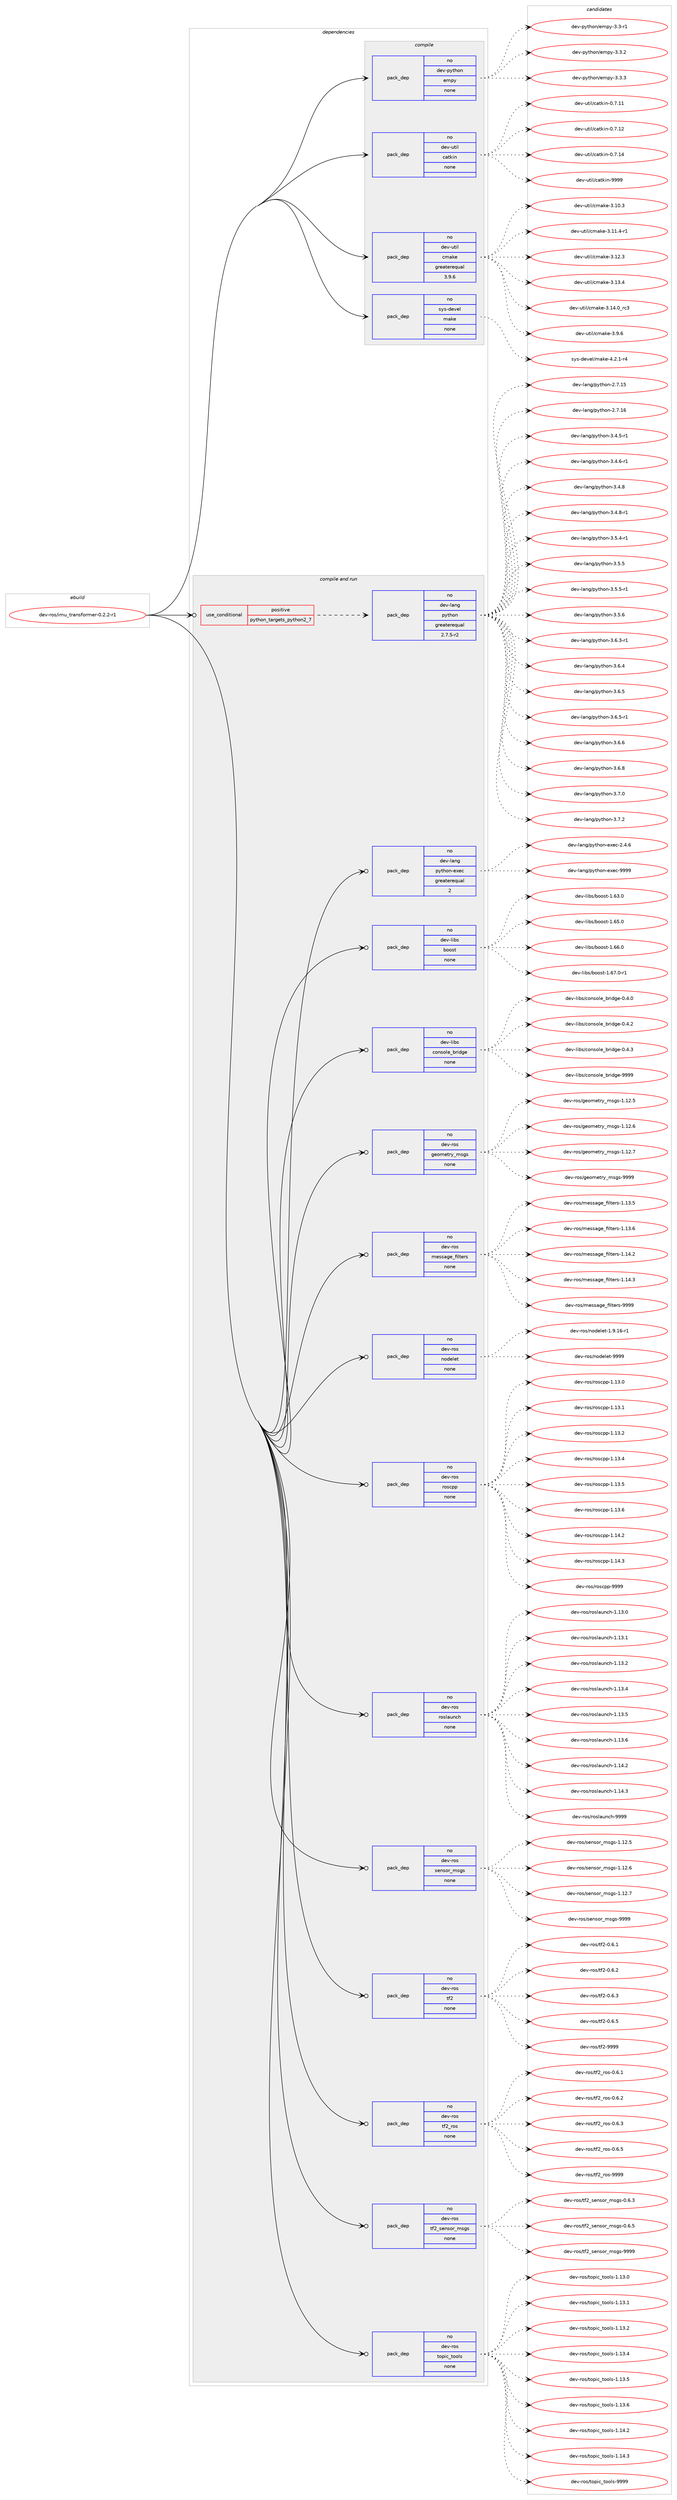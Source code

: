 digraph prolog {

# *************
# Graph options
# *************

newrank=true;
concentrate=true;
compound=true;
graph [rankdir=LR,fontname=Helvetica,fontsize=10,ranksep=1.5];#, ranksep=2.5, nodesep=0.2];
edge  [arrowhead=vee];
node  [fontname=Helvetica,fontsize=10];

# **********
# The ebuild
# **********

subgraph cluster_leftcol {
color=gray;
rank=same;
label=<<i>ebuild</i>>;
id [label="dev-ros/imu_transformer-0.2.2-r1", color=red, width=4, href="../dev-ros/imu_transformer-0.2.2-r1.svg"];
}

# ****************
# The dependencies
# ****************

subgraph cluster_midcol {
color=gray;
label=<<i>dependencies</i>>;
subgraph cluster_compile {
fillcolor="#eeeeee";
style=filled;
label=<<i>compile</i>>;
subgraph pack1045848 {
dependency1457982 [label=<<TABLE BORDER="0" CELLBORDER="1" CELLSPACING="0" CELLPADDING="4" WIDTH="220"><TR><TD ROWSPAN="6" CELLPADDING="30">pack_dep</TD></TR><TR><TD WIDTH="110">no</TD></TR><TR><TD>dev-python</TD></TR><TR><TD>empy</TD></TR><TR><TD>none</TD></TR><TR><TD></TD></TR></TABLE>>, shape=none, color=blue];
}
id:e -> dependency1457982:w [weight=20,style="solid",arrowhead="vee"];
subgraph pack1045849 {
dependency1457983 [label=<<TABLE BORDER="0" CELLBORDER="1" CELLSPACING="0" CELLPADDING="4" WIDTH="220"><TR><TD ROWSPAN="6" CELLPADDING="30">pack_dep</TD></TR><TR><TD WIDTH="110">no</TD></TR><TR><TD>dev-util</TD></TR><TR><TD>catkin</TD></TR><TR><TD>none</TD></TR><TR><TD></TD></TR></TABLE>>, shape=none, color=blue];
}
id:e -> dependency1457983:w [weight=20,style="solid",arrowhead="vee"];
subgraph pack1045850 {
dependency1457984 [label=<<TABLE BORDER="0" CELLBORDER="1" CELLSPACING="0" CELLPADDING="4" WIDTH="220"><TR><TD ROWSPAN="6" CELLPADDING="30">pack_dep</TD></TR><TR><TD WIDTH="110">no</TD></TR><TR><TD>dev-util</TD></TR><TR><TD>cmake</TD></TR><TR><TD>greaterequal</TD></TR><TR><TD>3.9.6</TD></TR></TABLE>>, shape=none, color=blue];
}
id:e -> dependency1457984:w [weight=20,style="solid",arrowhead="vee"];
subgraph pack1045851 {
dependency1457985 [label=<<TABLE BORDER="0" CELLBORDER="1" CELLSPACING="0" CELLPADDING="4" WIDTH="220"><TR><TD ROWSPAN="6" CELLPADDING="30">pack_dep</TD></TR><TR><TD WIDTH="110">no</TD></TR><TR><TD>sys-devel</TD></TR><TR><TD>make</TD></TR><TR><TD>none</TD></TR><TR><TD></TD></TR></TABLE>>, shape=none, color=blue];
}
id:e -> dependency1457985:w [weight=20,style="solid",arrowhead="vee"];
}
subgraph cluster_compileandrun {
fillcolor="#eeeeee";
style=filled;
label=<<i>compile and run</i>>;
subgraph cond388744 {
dependency1457986 [label=<<TABLE BORDER="0" CELLBORDER="1" CELLSPACING="0" CELLPADDING="4"><TR><TD ROWSPAN="3" CELLPADDING="10">use_conditional</TD></TR><TR><TD>positive</TD></TR><TR><TD>python_targets_python2_7</TD></TR></TABLE>>, shape=none, color=red];
subgraph pack1045852 {
dependency1457987 [label=<<TABLE BORDER="0" CELLBORDER="1" CELLSPACING="0" CELLPADDING="4" WIDTH="220"><TR><TD ROWSPAN="6" CELLPADDING="30">pack_dep</TD></TR><TR><TD WIDTH="110">no</TD></TR><TR><TD>dev-lang</TD></TR><TR><TD>python</TD></TR><TR><TD>greaterequal</TD></TR><TR><TD>2.7.5-r2</TD></TR></TABLE>>, shape=none, color=blue];
}
dependency1457986:e -> dependency1457987:w [weight=20,style="dashed",arrowhead="vee"];
}
id:e -> dependency1457986:w [weight=20,style="solid",arrowhead="odotvee"];
subgraph pack1045853 {
dependency1457988 [label=<<TABLE BORDER="0" CELLBORDER="1" CELLSPACING="0" CELLPADDING="4" WIDTH="220"><TR><TD ROWSPAN="6" CELLPADDING="30">pack_dep</TD></TR><TR><TD WIDTH="110">no</TD></TR><TR><TD>dev-lang</TD></TR><TR><TD>python-exec</TD></TR><TR><TD>greaterequal</TD></TR><TR><TD>2</TD></TR></TABLE>>, shape=none, color=blue];
}
id:e -> dependency1457988:w [weight=20,style="solid",arrowhead="odotvee"];
subgraph pack1045854 {
dependency1457989 [label=<<TABLE BORDER="0" CELLBORDER="1" CELLSPACING="0" CELLPADDING="4" WIDTH="220"><TR><TD ROWSPAN="6" CELLPADDING="30">pack_dep</TD></TR><TR><TD WIDTH="110">no</TD></TR><TR><TD>dev-libs</TD></TR><TR><TD>boost</TD></TR><TR><TD>none</TD></TR><TR><TD></TD></TR></TABLE>>, shape=none, color=blue];
}
id:e -> dependency1457989:w [weight=20,style="solid",arrowhead="odotvee"];
subgraph pack1045855 {
dependency1457990 [label=<<TABLE BORDER="0" CELLBORDER="1" CELLSPACING="0" CELLPADDING="4" WIDTH="220"><TR><TD ROWSPAN="6" CELLPADDING="30">pack_dep</TD></TR><TR><TD WIDTH="110">no</TD></TR><TR><TD>dev-libs</TD></TR><TR><TD>console_bridge</TD></TR><TR><TD>none</TD></TR><TR><TD></TD></TR></TABLE>>, shape=none, color=blue];
}
id:e -> dependency1457990:w [weight=20,style="solid",arrowhead="odotvee"];
subgraph pack1045856 {
dependency1457991 [label=<<TABLE BORDER="0" CELLBORDER="1" CELLSPACING="0" CELLPADDING="4" WIDTH="220"><TR><TD ROWSPAN="6" CELLPADDING="30">pack_dep</TD></TR><TR><TD WIDTH="110">no</TD></TR><TR><TD>dev-ros</TD></TR><TR><TD>geometry_msgs</TD></TR><TR><TD>none</TD></TR><TR><TD></TD></TR></TABLE>>, shape=none, color=blue];
}
id:e -> dependency1457991:w [weight=20,style="solid",arrowhead="odotvee"];
subgraph pack1045857 {
dependency1457992 [label=<<TABLE BORDER="0" CELLBORDER="1" CELLSPACING="0" CELLPADDING="4" WIDTH="220"><TR><TD ROWSPAN="6" CELLPADDING="30">pack_dep</TD></TR><TR><TD WIDTH="110">no</TD></TR><TR><TD>dev-ros</TD></TR><TR><TD>message_filters</TD></TR><TR><TD>none</TD></TR><TR><TD></TD></TR></TABLE>>, shape=none, color=blue];
}
id:e -> dependency1457992:w [weight=20,style="solid",arrowhead="odotvee"];
subgraph pack1045858 {
dependency1457993 [label=<<TABLE BORDER="0" CELLBORDER="1" CELLSPACING="0" CELLPADDING="4" WIDTH="220"><TR><TD ROWSPAN="6" CELLPADDING="30">pack_dep</TD></TR><TR><TD WIDTH="110">no</TD></TR><TR><TD>dev-ros</TD></TR><TR><TD>nodelet</TD></TR><TR><TD>none</TD></TR><TR><TD></TD></TR></TABLE>>, shape=none, color=blue];
}
id:e -> dependency1457993:w [weight=20,style="solid",arrowhead="odotvee"];
subgraph pack1045859 {
dependency1457994 [label=<<TABLE BORDER="0" CELLBORDER="1" CELLSPACING="0" CELLPADDING="4" WIDTH="220"><TR><TD ROWSPAN="6" CELLPADDING="30">pack_dep</TD></TR><TR><TD WIDTH="110">no</TD></TR><TR><TD>dev-ros</TD></TR><TR><TD>roscpp</TD></TR><TR><TD>none</TD></TR><TR><TD></TD></TR></TABLE>>, shape=none, color=blue];
}
id:e -> dependency1457994:w [weight=20,style="solid",arrowhead="odotvee"];
subgraph pack1045860 {
dependency1457995 [label=<<TABLE BORDER="0" CELLBORDER="1" CELLSPACING="0" CELLPADDING="4" WIDTH="220"><TR><TD ROWSPAN="6" CELLPADDING="30">pack_dep</TD></TR><TR><TD WIDTH="110">no</TD></TR><TR><TD>dev-ros</TD></TR><TR><TD>roslaunch</TD></TR><TR><TD>none</TD></TR><TR><TD></TD></TR></TABLE>>, shape=none, color=blue];
}
id:e -> dependency1457995:w [weight=20,style="solid",arrowhead="odotvee"];
subgraph pack1045861 {
dependency1457996 [label=<<TABLE BORDER="0" CELLBORDER="1" CELLSPACING="0" CELLPADDING="4" WIDTH="220"><TR><TD ROWSPAN="6" CELLPADDING="30">pack_dep</TD></TR><TR><TD WIDTH="110">no</TD></TR><TR><TD>dev-ros</TD></TR><TR><TD>sensor_msgs</TD></TR><TR><TD>none</TD></TR><TR><TD></TD></TR></TABLE>>, shape=none, color=blue];
}
id:e -> dependency1457996:w [weight=20,style="solid",arrowhead="odotvee"];
subgraph pack1045862 {
dependency1457997 [label=<<TABLE BORDER="0" CELLBORDER="1" CELLSPACING="0" CELLPADDING="4" WIDTH="220"><TR><TD ROWSPAN="6" CELLPADDING="30">pack_dep</TD></TR><TR><TD WIDTH="110">no</TD></TR><TR><TD>dev-ros</TD></TR><TR><TD>tf2</TD></TR><TR><TD>none</TD></TR><TR><TD></TD></TR></TABLE>>, shape=none, color=blue];
}
id:e -> dependency1457997:w [weight=20,style="solid",arrowhead="odotvee"];
subgraph pack1045863 {
dependency1457998 [label=<<TABLE BORDER="0" CELLBORDER="1" CELLSPACING="0" CELLPADDING="4" WIDTH="220"><TR><TD ROWSPAN="6" CELLPADDING="30">pack_dep</TD></TR><TR><TD WIDTH="110">no</TD></TR><TR><TD>dev-ros</TD></TR><TR><TD>tf2_ros</TD></TR><TR><TD>none</TD></TR><TR><TD></TD></TR></TABLE>>, shape=none, color=blue];
}
id:e -> dependency1457998:w [weight=20,style="solid",arrowhead="odotvee"];
subgraph pack1045864 {
dependency1457999 [label=<<TABLE BORDER="0" CELLBORDER="1" CELLSPACING="0" CELLPADDING="4" WIDTH="220"><TR><TD ROWSPAN="6" CELLPADDING="30">pack_dep</TD></TR><TR><TD WIDTH="110">no</TD></TR><TR><TD>dev-ros</TD></TR><TR><TD>tf2_sensor_msgs</TD></TR><TR><TD>none</TD></TR><TR><TD></TD></TR></TABLE>>, shape=none, color=blue];
}
id:e -> dependency1457999:w [weight=20,style="solid",arrowhead="odotvee"];
subgraph pack1045865 {
dependency1458000 [label=<<TABLE BORDER="0" CELLBORDER="1" CELLSPACING="0" CELLPADDING="4" WIDTH="220"><TR><TD ROWSPAN="6" CELLPADDING="30">pack_dep</TD></TR><TR><TD WIDTH="110">no</TD></TR><TR><TD>dev-ros</TD></TR><TR><TD>topic_tools</TD></TR><TR><TD>none</TD></TR><TR><TD></TD></TR></TABLE>>, shape=none, color=blue];
}
id:e -> dependency1458000:w [weight=20,style="solid",arrowhead="odotvee"];
}
subgraph cluster_run {
fillcolor="#eeeeee";
style=filled;
label=<<i>run</i>>;
}
}

# **************
# The candidates
# **************

subgraph cluster_choices {
rank=same;
color=gray;
label=<<i>candidates</i>>;

subgraph choice1045848 {
color=black;
nodesep=1;
choice1001011184511212111610411111047101109112121455146514511449 [label="dev-python/empy-3.3-r1", color=red, width=4,href="../dev-python/empy-3.3-r1.svg"];
choice1001011184511212111610411111047101109112121455146514650 [label="dev-python/empy-3.3.2", color=red, width=4,href="../dev-python/empy-3.3.2.svg"];
choice1001011184511212111610411111047101109112121455146514651 [label="dev-python/empy-3.3.3", color=red, width=4,href="../dev-python/empy-3.3.3.svg"];
dependency1457982:e -> choice1001011184511212111610411111047101109112121455146514511449:w [style=dotted,weight="100"];
dependency1457982:e -> choice1001011184511212111610411111047101109112121455146514650:w [style=dotted,weight="100"];
dependency1457982:e -> choice1001011184511212111610411111047101109112121455146514651:w [style=dotted,weight="100"];
}
subgraph choice1045849 {
color=black;
nodesep=1;
choice1001011184511711610510847999711610710511045484655464949 [label="dev-util/catkin-0.7.11", color=red, width=4,href="../dev-util/catkin-0.7.11.svg"];
choice1001011184511711610510847999711610710511045484655464950 [label="dev-util/catkin-0.7.12", color=red, width=4,href="../dev-util/catkin-0.7.12.svg"];
choice1001011184511711610510847999711610710511045484655464952 [label="dev-util/catkin-0.7.14", color=red, width=4,href="../dev-util/catkin-0.7.14.svg"];
choice100101118451171161051084799971161071051104557575757 [label="dev-util/catkin-9999", color=red, width=4,href="../dev-util/catkin-9999.svg"];
dependency1457983:e -> choice1001011184511711610510847999711610710511045484655464949:w [style=dotted,weight="100"];
dependency1457983:e -> choice1001011184511711610510847999711610710511045484655464950:w [style=dotted,weight="100"];
dependency1457983:e -> choice1001011184511711610510847999711610710511045484655464952:w [style=dotted,weight="100"];
dependency1457983:e -> choice100101118451171161051084799971161071051104557575757:w [style=dotted,weight="100"];
}
subgraph choice1045850 {
color=black;
nodesep=1;
choice1001011184511711610510847991099710710145514649484651 [label="dev-util/cmake-3.10.3", color=red, width=4,href="../dev-util/cmake-3.10.3.svg"];
choice10010111845117116105108479910997107101455146494946524511449 [label="dev-util/cmake-3.11.4-r1", color=red, width=4,href="../dev-util/cmake-3.11.4-r1.svg"];
choice1001011184511711610510847991099710710145514649504651 [label="dev-util/cmake-3.12.3", color=red, width=4,href="../dev-util/cmake-3.12.3.svg"];
choice1001011184511711610510847991099710710145514649514652 [label="dev-util/cmake-3.13.4", color=red, width=4,href="../dev-util/cmake-3.13.4.svg"];
choice1001011184511711610510847991099710710145514649524648951149951 [label="dev-util/cmake-3.14.0_rc3", color=red, width=4,href="../dev-util/cmake-3.14.0_rc3.svg"];
choice10010111845117116105108479910997107101455146574654 [label="dev-util/cmake-3.9.6", color=red, width=4,href="../dev-util/cmake-3.9.6.svg"];
dependency1457984:e -> choice1001011184511711610510847991099710710145514649484651:w [style=dotted,weight="100"];
dependency1457984:e -> choice10010111845117116105108479910997107101455146494946524511449:w [style=dotted,weight="100"];
dependency1457984:e -> choice1001011184511711610510847991099710710145514649504651:w [style=dotted,weight="100"];
dependency1457984:e -> choice1001011184511711610510847991099710710145514649514652:w [style=dotted,weight="100"];
dependency1457984:e -> choice1001011184511711610510847991099710710145514649524648951149951:w [style=dotted,weight="100"];
dependency1457984:e -> choice10010111845117116105108479910997107101455146574654:w [style=dotted,weight="100"];
}
subgraph choice1045851 {
color=black;
nodesep=1;
choice1151211154510010111810110847109971071014552465046494511452 [label="sys-devel/make-4.2.1-r4", color=red, width=4,href="../sys-devel/make-4.2.1-r4.svg"];
dependency1457985:e -> choice1151211154510010111810110847109971071014552465046494511452:w [style=dotted,weight="100"];
}
subgraph choice1045852 {
color=black;
nodesep=1;
choice10010111845108971101034711212111610411111045504655464953 [label="dev-lang/python-2.7.15", color=red, width=4,href="../dev-lang/python-2.7.15.svg"];
choice10010111845108971101034711212111610411111045504655464954 [label="dev-lang/python-2.7.16", color=red, width=4,href="../dev-lang/python-2.7.16.svg"];
choice1001011184510897110103471121211161041111104551465246534511449 [label="dev-lang/python-3.4.5-r1", color=red, width=4,href="../dev-lang/python-3.4.5-r1.svg"];
choice1001011184510897110103471121211161041111104551465246544511449 [label="dev-lang/python-3.4.6-r1", color=red, width=4,href="../dev-lang/python-3.4.6-r1.svg"];
choice100101118451089711010347112121116104111110455146524656 [label="dev-lang/python-3.4.8", color=red, width=4,href="../dev-lang/python-3.4.8.svg"];
choice1001011184510897110103471121211161041111104551465246564511449 [label="dev-lang/python-3.4.8-r1", color=red, width=4,href="../dev-lang/python-3.4.8-r1.svg"];
choice1001011184510897110103471121211161041111104551465346524511449 [label="dev-lang/python-3.5.4-r1", color=red, width=4,href="../dev-lang/python-3.5.4-r1.svg"];
choice100101118451089711010347112121116104111110455146534653 [label="dev-lang/python-3.5.5", color=red, width=4,href="../dev-lang/python-3.5.5.svg"];
choice1001011184510897110103471121211161041111104551465346534511449 [label="dev-lang/python-3.5.5-r1", color=red, width=4,href="../dev-lang/python-3.5.5-r1.svg"];
choice100101118451089711010347112121116104111110455146534654 [label="dev-lang/python-3.5.6", color=red, width=4,href="../dev-lang/python-3.5.6.svg"];
choice1001011184510897110103471121211161041111104551465446514511449 [label="dev-lang/python-3.6.3-r1", color=red, width=4,href="../dev-lang/python-3.6.3-r1.svg"];
choice100101118451089711010347112121116104111110455146544652 [label="dev-lang/python-3.6.4", color=red, width=4,href="../dev-lang/python-3.6.4.svg"];
choice100101118451089711010347112121116104111110455146544653 [label="dev-lang/python-3.6.5", color=red, width=4,href="../dev-lang/python-3.6.5.svg"];
choice1001011184510897110103471121211161041111104551465446534511449 [label="dev-lang/python-3.6.5-r1", color=red, width=4,href="../dev-lang/python-3.6.5-r1.svg"];
choice100101118451089711010347112121116104111110455146544654 [label="dev-lang/python-3.6.6", color=red, width=4,href="../dev-lang/python-3.6.6.svg"];
choice100101118451089711010347112121116104111110455146544656 [label="dev-lang/python-3.6.8", color=red, width=4,href="../dev-lang/python-3.6.8.svg"];
choice100101118451089711010347112121116104111110455146554648 [label="dev-lang/python-3.7.0", color=red, width=4,href="../dev-lang/python-3.7.0.svg"];
choice100101118451089711010347112121116104111110455146554650 [label="dev-lang/python-3.7.2", color=red, width=4,href="../dev-lang/python-3.7.2.svg"];
dependency1457987:e -> choice10010111845108971101034711212111610411111045504655464953:w [style=dotted,weight="100"];
dependency1457987:e -> choice10010111845108971101034711212111610411111045504655464954:w [style=dotted,weight="100"];
dependency1457987:e -> choice1001011184510897110103471121211161041111104551465246534511449:w [style=dotted,weight="100"];
dependency1457987:e -> choice1001011184510897110103471121211161041111104551465246544511449:w [style=dotted,weight="100"];
dependency1457987:e -> choice100101118451089711010347112121116104111110455146524656:w [style=dotted,weight="100"];
dependency1457987:e -> choice1001011184510897110103471121211161041111104551465246564511449:w [style=dotted,weight="100"];
dependency1457987:e -> choice1001011184510897110103471121211161041111104551465346524511449:w [style=dotted,weight="100"];
dependency1457987:e -> choice100101118451089711010347112121116104111110455146534653:w [style=dotted,weight="100"];
dependency1457987:e -> choice1001011184510897110103471121211161041111104551465346534511449:w [style=dotted,weight="100"];
dependency1457987:e -> choice100101118451089711010347112121116104111110455146534654:w [style=dotted,weight="100"];
dependency1457987:e -> choice1001011184510897110103471121211161041111104551465446514511449:w [style=dotted,weight="100"];
dependency1457987:e -> choice100101118451089711010347112121116104111110455146544652:w [style=dotted,weight="100"];
dependency1457987:e -> choice100101118451089711010347112121116104111110455146544653:w [style=dotted,weight="100"];
dependency1457987:e -> choice1001011184510897110103471121211161041111104551465446534511449:w [style=dotted,weight="100"];
dependency1457987:e -> choice100101118451089711010347112121116104111110455146544654:w [style=dotted,weight="100"];
dependency1457987:e -> choice100101118451089711010347112121116104111110455146544656:w [style=dotted,weight="100"];
dependency1457987:e -> choice100101118451089711010347112121116104111110455146554648:w [style=dotted,weight="100"];
dependency1457987:e -> choice100101118451089711010347112121116104111110455146554650:w [style=dotted,weight="100"];
}
subgraph choice1045853 {
color=black;
nodesep=1;
choice1001011184510897110103471121211161041111104510112010199455046524654 [label="dev-lang/python-exec-2.4.6", color=red, width=4,href="../dev-lang/python-exec-2.4.6.svg"];
choice10010111845108971101034711212111610411111045101120101994557575757 [label="dev-lang/python-exec-9999", color=red, width=4,href="../dev-lang/python-exec-9999.svg"];
dependency1457988:e -> choice1001011184510897110103471121211161041111104510112010199455046524654:w [style=dotted,weight="100"];
dependency1457988:e -> choice10010111845108971101034711212111610411111045101120101994557575757:w [style=dotted,weight="100"];
}
subgraph choice1045854 {
color=black;
nodesep=1;
choice1001011184510810598115479811111111511645494654514648 [label="dev-libs/boost-1.63.0", color=red, width=4,href="../dev-libs/boost-1.63.0.svg"];
choice1001011184510810598115479811111111511645494654534648 [label="dev-libs/boost-1.65.0", color=red, width=4,href="../dev-libs/boost-1.65.0.svg"];
choice1001011184510810598115479811111111511645494654544648 [label="dev-libs/boost-1.66.0", color=red, width=4,href="../dev-libs/boost-1.66.0.svg"];
choice10010111845108105981154798111111115116454946545546484511449 [label="dev-libs/boost-1.67.0-r1", color=red, width=4,href="../dev-libs/boost-1.67.0-r1.svg"];
dependency1457989:e -> choice1001011184510810598115479811111111511645494654514648:w [style=dotted,weight="100"];
dependency1457989:e -> choice1001011184510810598115479811111111511645494654534648:w [style=dotted,weight="100"];
dependency1457989:e -> choice1001011184510810598115479811111111511645494654544648:w [style=dotted,weight="100"];
dependency1457989:e -> choice10010111845108105981154798111111115116454946545546484511449:w [style=dotted,weight="100"];
}
subgraph choice1045855 {
color=black;
nodesep=1;
choice100101118451081059811547991111101151111081019598114105100103101454846524648 [label="dev-libs/console_bridge-0.4.0", color=red, width=4,href="../dev-libs/console_bridge-0.4.0.svg"];
choice100101118451081059811547991111101151111081019598114105100103101454846524650 [label="dev-libs/console_bridge-0.4.2", color=red, width=4,href="../dev-libs/console_bridge-0.4.2.svg"];
choice100101118451081059811547991111101151111081019598114105100103101454846524651 [label="dev-libs/console_bridge-0.4.3", color=red, width=4,href="../dev-libs/console_bridge-0.4.3.svg"];
choice1001011184510810598115479911111011511110810195981141051001031014557575757 [label="dev-libs/console_bridge-9999", color=red, width=4,href="../dev-libs/console_bridge-9999.svg"];
dependency1457990:e -> choice100101118451081059811547991111101151111081019598114105100103101454846524648:w [style=dotted,weight="100"];
dependency1457990:e -> choice100101118451081059811547991111101151111081019598114105100103101454846524650:w [style=dotted,weight="100"];
dependency1457990:e -> choice100101118451081059811547991111101151111081019598114105100103101454846524651:w [style=dotted,weight="100"];
dependency1457990:e -> choice1001011184510810598115479911111011511110810195981141051001031014557575757:w [style=dotted,weight="100"];
}
subgraph choice1045856 {
color=black;
nodesep=1;
choice10010111845114111115471031011111091011161141219510911510311545494649504653 [label="dev-ros/geometry_msgs-1.12.5", color=red, width=4,href="../dev-ros/geometry_msgs-1.12.5.svg"];
choice10010111845114111115471031011111091011161141219510911510311545494649504654 [label="dev-ros/geometry_msgs-1.12.6", color=red, width=4,href="../dev-ros/geometry_msgs-1.12.6.svg"];
choice10010111845114111115471031011111091011161141219510911510311545494649504655 [label="dev-ros/geometry_msgs-1.12.7", color=red, width=4,href="../dev-ros/geometry_msgs-1.12.7.svg"];
choice1001011184511411111547103101111109101116114121951091151031154557575757 [label="dev-ros/geometry_msgs-9999", color=red, width=4,href="../dev-ros/geometry_msgs-9999.svg"];
dependency1457991:e -> choice10010111845114111115471031011111091011161141219510911510311545494649504653:w [style=dotted,weight="100"];
dependency1457991:e -> choice10010111845114111115471031011111091011161141219510911510311545494649504654:w [style=dotted,weight="100"];
dependency1457991:e -> choice10010111845114111115471031011111091011161141219510911510311545494649504655:w [style=dotted,weight="100"];
dependency1457991:e -> choice1001011184511411111547103101111109101116114121951091151031154557575757:w [style=dotted,weight="100"];
}
subgraph choice1045857 {
color=black;
nodesep=1;
choice1001011184511411111547109101115115971031019510210510811610111411545494649514653 [label="dev-ros/message_filters-1.13.5", color=red, width=4,href="../dev-ros/message_filters-1.13.5.svg"];
choice1001011184511411111547109101115115971031019510210510811610111411545494649514654 [label="dev-ros/message_filters-1.13.6", color=red, width=4,href="../dev-ros/message_filters-1.13.6.svg"];
choice1001011184511411111547109101115115971031019510210510811610111411545494649524650 [label="dev-ros/message_filters-1.14.2", color=red, width=4,href="../dev-ros/message_filters-1.14.2.svg"];
choice1001011184511411111547109101115115971031019510210510811610111411545494649524651 [label="dev-ros/message_filters-1.14.3", color=red, width=4,href="../dev-ros/message_filters-1.14.3.svg"];
choice100101118451141111154710910111511597103101951021051081161011141154557575757 [label="dev-ros/message_filters-9999", color=red, width=4,href="../dev-ros/message_filters-9999.svg"];
dependency1457992:e -> choice1001011184511411111547109101115115971031019510210510811610111411545494649514653:w [style=dotted,weight="100"];
dependency1457992:e -> choice1001011184511411111547109101115115971031019510210510811610111411545494649514654:w [style=dotted,weight="100"];
dependency1457992:e -> choice1001011184511411111547109101115115971031019510210510811610111411545494649524650:w [style=dotted,weight="100"];
dependency1457992:e -> choice1001011184511411111547109101115115971031019510210510811610111411545494649524651:w [style=dotted,weight="100"];
dependency1457992:e -> choice100101118451141111154710910111511597103101951021051081161011141154557575757:w [style=dotted,weight="100"];
}
subgraph choice1045858 {
color=black;
nodesep=1;
choice1001011184511411111547110111100101108101116454946574649544511449 [label="dev-ros/nodelet-1.9.16-r1", color=red, width=4,href="../dev-ros/nodelet-1.9.16-r1.svg"];
choice10010111845114111115471101111001011081011164557575757 [label="dev-ros/nodelet-9999", color=red, width=4,href="../dev-ros/nodelet-9999.svg"];
dependency1457993:e -> choice1001011184511411111547110111100101108101116454946574649544511449:w [style=dotted,weight="100"];
dependency1457993:e -> choice10010111845114111115471101111001011081011164557575757:w [style=dotted,weight="100"];
}
subgraph choice1045859 {
color=black;
nodesep=1;
choice10010111845114111115471141111159911211245494649514648 [label="dev-ros/roscpp-1.13.0", color=red, width=4,href="../dev-ros/roscpp-1.13.0.svg"];
choice10010111845114111115471141111159911211245494649514649 [label="dev-ros/roscpp-1.13.1", color=red, width=4,href="../dev-ros/roscpp-1.13.1.svg"];
choice10010111845114111115471141111159911211245494649514650 [label="dev-ros/roscpp-1.13.2", color=red, width=4,href="../dev-ros/roscpp-1.13.2.svg"];
choice10010111845114111115471141111159911211245494649514652 [label="dev-ros/roscpp-1.13.4", color=red, width=4,href="../dev-ros/roscpp-1.13.4.svg"];
choice10010111845114111115471141111159911211245494649514653 [label="dev-ros/roscpp-1.13.5", color=red, width=4,href="../dev-ros/roscpp-1.13.5.svg"];
choice10010111845114111115471141111159911211245494649514654 [label="dev-ros/roscpp-1.13.6", color=red, width=4,href="../dev-ros/roscpp-1.13.6.svg"];
choice10010111845114111115471141111159911211245494649524650 [label="dev-ros/roscpp-1.14.2", color=red, width=4,href="../dev-ros/roscpp-1.14.2.svg"];
choice10010111845114111115471141111159911211245494649524651 [label="dev-ros/roscpp-1.14.3", color=red, width=4,href="../dev-ros/roscpp-1.14.3.svg"];
choice1001011184511411111547114111115991121124557575757 [label="dev-ros/roscpp-9999", color=red, width=4,href="../dev-ros/roscpp-9999.svg"];
dependency1457994:e -> choice10010111845114111115471141111159911211245494649514648:w [style=dotted,weight="100"];
dependency1457994:e -> choice10010111845114111115471141111159911211245494649514649:w [style=dotted,weight="100"];
dependency1457994:e -> choice10010111845114111115471141111159911211245494649514650:w [style=dotted,weight="100"];
dependency1457994:e -> choice10010111845114111115471141111159911211245494649514652:w [style=dotted,weight="100"];
dependency1457994:e -> choice10010111845114111115471141111159911211245494649514653:w [style=dotted,weight="100"];
dependency1457994:e -> choice10010111845114111115471141111159911211245494649514654:w [style=dotted,weight="100"];
dependency1457994:e -> choice10010111845114111115471141111159911211245494649524650:w [style=dotted,weight="100"];
dependency1457994:e -> choice10010111845114111115471141111159911211245494649524651:w [style=dotted,weight="100"];
dependency1457994:e -> choice1001011184511411111547114111115991121124557575757:w [style=dotted,weight="100"];
}
subgraph choice1045860 {
color=black;
nodesep=1;
choice1001011184511411111547114111115108971171109910445494649514648 [label="dev-ros/roslaunch-1.13.0", color=red, width=4,href="../dev-ros/roslaunch-1.13.0.svg"];
choice1001011184511411111547114111115108971171109910445494649514649 [label="dev-ros/roslaunch-1.13.1", color=red, width=4,href="../dev-ros/roslaunch-1.13.1.svg"];
choice1001011184511411111547114111115108971171109910445494649514650 [label="dev-ros/roslaunch-1.13.2", color=red, width=4,href="../dev-ros/roslaunch-1.13.2.svg"];
choice1001011184511411111547114111115108971171109910445494649514652 [label="dev-ros/roslaunch-1.13.4", color=red, width=4,href="../dev-ros/roslaunch-1.13.4.svg"];
choice1001011184511411111547114111115108971171109910445494649514653 [label="dev-ros/roslaunch-1.13.5", color=red, width=4,href="../dev-ros/roslaunch-1.13.5.svg"];
choice1001011184511411111547114111115108971171109910445494649514654 [label="dev-ros/roslaunch-1.13.6", color=red, width=4,href="../dev-ros/roslaunch-1.13.6.svg"];
choice1001011184511411111547114111115108971171109910445494649524650 [label="dev-ros/roslaunch-1.14.2", color=red, width=4,href="../dev-ros/roslaunch-1.14.2.svg"];
choice1001011184511411111547114111115108971171109910445494649524651 [label="dev-ros/roslaunch-1.14.3", color=red, width=4,href="../dev-ros/roslaunch-1.14.3.svg"];
choice100101118451141111154711411111510897117110991044557575757 [label="dev-ros/roslaunch-9999", color=red, width=4,href="../dev-ros/roslaunch-9999.svg"];
dependency1457995:e -> choice1001011184511411111547114111115108971171109910445494649514648:w [style=dotted,weight="100"];
dependency1457995:e -> choice1001011184511411111547114111115108971171109910445494649514649:w [style=dotted,weight="100"];
dependency1457995:e -> choice1001011184511411111547114111115108971171109910445494649514650:w [style=dotted,weight="100"];
dependency1457995:e -> choice1001011184511411111547114111115108971171109910445494649514652:w [style=dotted,weight="100"];
dependency1457995:e -> choice1001011184511411111547114111115108971171109910445494649514653:w [style=dotted,weight="100"];
dependency1457995:e -> choice1001011184511411111547114111115108971171109910445494649514654:w [style=dotted,weight="100"];
dependency1457995:e -> choice1001011184511411111547114111115108971171109910445494649524650:w [style=dotted,weight="100"];
dependency1457995:e -> choice1001011184511411111547114111115108971171109910445494649524651:w [style=dotted,weight="100"];
dependency1457995:e -> choice100101118451141111154711411111510897117110991044557575757:w [style=dotted,weight="100"];
}
subgraph choice1045861 {
color=black;
nodesep=1;
choice10010111845114111115471151011101151111149510911510311545494649504653 [label="dev-ros/sensor_msgs-1.12.5", color=red, width=4,href="../dev-ros/sensor_msgs-1.12.5.svg"];
choice10010111845114111115471151011101151111149510911510311545494649504654 [label="dev-ros/sensor_msgs-1.12.6", color=red, width=4,href="../dev-ros/sensor_msgs-1.12.6.svg"];
choice10010111845114111115471151011101151111149510911510311545494649504655 [label="dev-ros/sensor_msgs-1.12.7", color=red, width=4,href="../dev-ros/sensor_msgs-1.12.7.svg"];
choice1001011184511411111547115101110115111114951091151031154557575757 [label="dev-ros/sensor_msgs-9999", color=red, width=4,href="../dev-ros/sensor_msgs-9999.svg"];
dependency1457996:e -> choice10010111845114111115471151011101151111149510911510311545494649504653:w [style=dotted,weight="100"];
dependency1457996:e -> choice10010111845114111115471151011101151111149510911510311545494649504654:w [style=dotted,weight="100"];
dependency1457996:e -> choice10010111845114111115471151011101151111149510911510311545494649504655:w [style=dotted,weight="100"];
dependency1457996:e -> choice1001011184511411111547115101110115111114951091151031154557575757:w [style=dotted,weight="100"];
}
subgraph choice1045862 {
color=black;
nodesep=1;
choice100101118451141111154711610250454846544649 [label="dev-ros/tf2-0.6.1", color=red, width=4,href="../dev-ros/tf2-0.6.1.svg"];
choice100101118451141111154711610250454846544650 [label="dev-ros/tf2-0.6.2", color=red, width=4,href="../dev-ros/tf2-0.6.2.svg"];
choice100101118451141111154711610250454846544651 [label="dev-ros/tf2-0.6.3", color=red, width=4,href="../dev-ros/tf2-0.6.3.svg"];
choice100101118451141111154711610250454846544653 [label="dev-ros/tf2-0.6.5", color=red, width=4,href="../dev-ros/tf2-0.6.5.svg"];
choice1001011184511411111547116102504557575757 [label="dev-ros/tf2-9999", color=red, width=4,href="../dev-ros/tf2-9999.svg"];
dependency1457997:e -> choice100101118451141111154711610250454846544649:w [style=dotted,weight="100"];
dependency1457997:e -> choice100101118451141111154711610250454846544650:w [style=dotted,weight="100"];
dependency1457997:e -> choice100101118451141111154711610250454846544651:w [style=dotted,weight="100"];
dependency1457997:e -> choice100101118451141111154711610250454846544653:w [style=dotted,weight="100"];
dependency1457997:e -> choice1001011184511411111547116102504557575757:w [style=dotted,weight="100"];
}
subgraph choice1045863 {
color=black;
nodesep=1;
choice10010111845114111115471161025095114111115454846544649 [label="dev-ros/tf2_ros-0.6.1", color=red, width=4,href="../dev-ros/tf2_ros-0.6.1.svg"];
choice10010111845114111115471161025095114111115454846544650 [label="dev-ros/tf2_ros-0.6.2", color=red, width=4,href="../dev-ros/tf2_ros-0.6.2.svg"];
choice10010111845114111115471161025095114111115454846544651 [label="dev-ros/tf2_ros-0.6.3", color=red, width=4,href="../dev-ros/tf2_ros-0.6.3.svg"];
choice10010111845114111115471161025095114111115454846544653 [label="dev-ros/tf2_ros-0.6.5", color=red, width=4,href="../dev-ros/tf2_ros-0.6.5.svg"];
choice100101118451141111154711610250951141111154557575757 [label="dev-ros/tf2_ros-9999", color=red, width=4,href="../dev-ros/tf2_ros-9999.svg"];
dependency1457998:e -> choice10010111845114111115471161025095114111115454846544649:w [style=dotted,weight="100"];
dependency1457998:e -> choice10010111845114111115471161025095114111115454846544650:w [style=dotted,weight="100"];
dependency1457998:e -> choice10010111845114111115471161025095114111115454846544651:w [style=dotted,weight="100"];
dependency1457998:e -> choice10010111845114111115471161025095114111115454846544653:w [style=dotted,weight="100"];
dependency1457998:e -> choice100101118451141111154711610250951141111154557575757:w [style=dotted,weight="100"];
}
subgraph choice1045864 {
color=black;
nodesep=1;
choice1001011184511411111547116102509511510111011511111495109115103115454846544651 [label="dev-ros/tf2_sensor_msgs-0.6.3", color=red, width=4,href="../dev-ros/tf2_sensor_msgs-0.6.3.svg"];
choice1001011184511411111547116102509511510111011511111495109115103115454846544653 [label="dev-ros/tf2_sensor_msgs-0.6.5", color=red, width=4,href="../dev-ros/tf2_sensor_msgs-0.6.5.svg"];
choice10010111845114111115471161025095115101110115111114951091151031154557575757 [label="dev-ros/tf2_sensor_msgs-9999", color=red, width=4,href="../dev-ros/tf2_sensor_msgs-9999.svg"];
dependency1457999:e -> choice1001011184511411111547116102509511510111011511111495109115103115454846544651:w [style=dotted,weight="100"];
dependency1457999:e -> choice1001011184511411111547116102509511510111011511111495109115103115454846544653:w [style=dotted,weight="100"];
dependency1457999:e -> choice10010111845114111115471161025095115101110115111114951091151031154557575757:w [style=dotted,weight="100"];
}
subgraph choice1045865 {
color=black;
nodesep=1;
choice1001011184511411111547116111112105999511611111110811545494649514648 [label="dev-ros/topic_tools-1.13.0", color=red, width=4,href="../dev-ros/topic_tools-1.13.0.svg"];
choice1001011184511411111547116111112105999511611111110811545494649514649 [label="dev-ros/topic_tools-1.13.1", color=red, width=4,href="../dev-ros/topic_tools-1.13.1.svg"];
choice1001011184511411111547116111112105999511611111110811545494649514650 [label="dev-ros/topic_tools-1.13.2", color=red, width=4,href="../dev-ros/topic_tools-1.13.2.svg"];
choice1001011184511411111547116111112105999511611111110811545494649514652 [label="dev-ros/topic_tools-1.13.4", color=red, width=4,href="../dev-ros/topic_tools-1.13.4.svg"];
choice1001011184511411111547116111112105999511611111110811545494649514653 [label="dev-ros/topic_tools-1.13.5", color=red, width=4,href="../dev-ros/topic_tools-1.13.5.svg"];
choice1001011184511411111547116111112105999511611111110811545494649514654 [label="dev-ros/topic_tools-1.13.6", color=red, width=4,href="../dev-ros/topic_tools-1.13.6.svg"];
choice1001011184511411111547116111112105999511611111110811545494649524650 [label="dev-ros/topic_tools-1.14.2", color=red, width=4,href="../dev-ros/topic_tools-1.14.2.svg"];
choice1001011184511411111547116111112105999511611111110811545494649524651 [label="dev-ros/topic_tools-1.14.3", color=red, width=4,href="../dev-ros/topic_tools-1.14.3.svg"];
choice100101118451141111154711611111210599951161111111081154557575757 [label="dev-ros/topic_tools-9999", color=red, width=4,href="../dev-ros/topic_tools-9999.svg"];
dependency1458000:e -> choice1001011184511411111547116111112105999511611111110811545494649514648:w [style=dotted,weight="100"];
dependency1458000:e -> choice1001011184511411111547116111112105999511611111110811545494649514649:w [style=dotted,weight="100"];
dependency1458000:e -> choice1001011184511411111547116111112105999511611111110811545494649514650:w [style=dotted,weight="100"];
dependency1458000:e -> choice1001011184511411111547116111112105999511611111110811545494649514652:w [style=dotted,weight="100"];
dependency1458000:e -> choice1001011184511411111547116111112105999511611111110811545494649514653:w [style=dotted,weight="100"];
dependency1458000:e -> choice1001011184511411111547116111112105999511611111110811545494649514654:w [style=dotted,weight="100"];
dependency1458000:e -> choice1001011184511411111547116111112105999511611111110811545494649524650:w [style=dotted,weight="100"];
dependency1458000:e -> choice1001011184511411111547116111112105999511611111110811545494649524651:w [style=dotted,weight="100"];
dependency1458000:e -> choice100101118451141111154711611111210599951161111111081154557575757:w [style=dotted,weight="100"];
}
}

}
